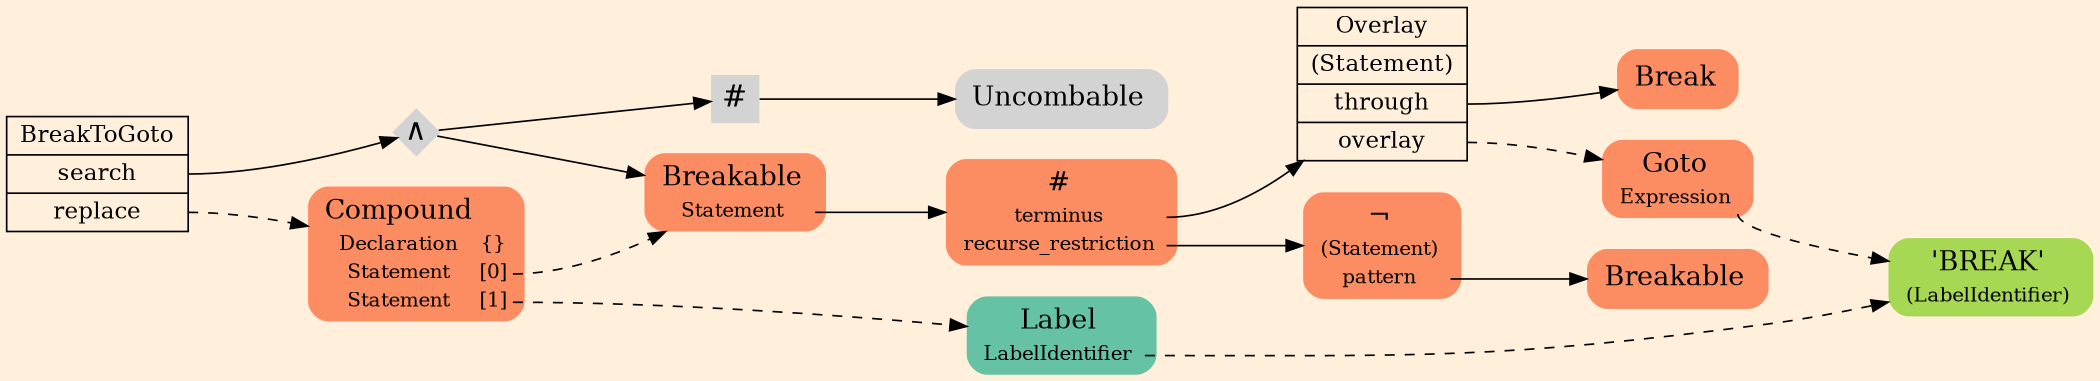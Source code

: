 digraph Inferno {
graph [
rankdir = "LR"
ranksep = 1.0
size = "14,20"
bgcolor = antiquewhite1
];
node [
];
"/CR#P34-0" [
shape = "record"
fillcolor = "transparent"
label = "<fixed> BreakToGoto | <port0> search | <port1> replace"
style = "filled"
fontsize = "14"
fillcolor = antiquewhite1
];
"/#B-2-606" [
shape = "diamond"
label = <∧>
style = "filled"
fontsize = "18"
penwidth = 0.0
fixedsize = true
width = 0.4
height = 0.4
];
"/#B-2-596" [
shape = "plaintext"
fillcolor = "/set28/2"
label = <<TABLE BORDER="0" CELLBORDER="0" CELLSPACING="0">
 <TR>
  <TD><FONT POINT-SIZE="16.0">Breakable</FONT></TD>
  <TD></TD>
 </TR>
 <TR>
  <TD>Statement</TD>
  <TD PORT="port0"></TD>
 </TR>
</TABLE>>
style = "rounded,filled"
fontsize = "12"
];
"/#B-2-598" [
shape = "plaintext"
fillcolor = "/set28/2"
label = <<TABLE BORDER="0" CELLBORDER="0" CELLSPACING="0">
 <TR>
  <TD><FONT POINT-SIZE="16.0">#</FONT></TD>
  <TD></TD>
 </TR>
 <TR>
  <TD>terminus</TD>
  <TD PORT="port0"></TD>
 </TR>
 <TR>
  <TD>recurse_restriction</TD>
  <TD PORT="port1"></TD>
 </TR>
</TABLE>>
style = "rounded,filled"
fontsize = "12"
];
"/#B-2-599" [
shape = "record"
fillcolor = "/set28/2"
label = "<fixed> Overlay | <port0> (Statement) | <port1> through | <port2> overlay"
style = "filled"
fontsize = "14"
fillcolor = antiquewhite1
];
"/#B-2-601" [
shape = "plaintext"
fillcolor = "/set28/2"
label = <<TABLE BORDER="0" CELLBORDER="0" CELLSPACING="0">
 <TR>
  <TD><FONT POINT-SIZE="16.0">Break</FONT></TD>
  <TD></TD>
 </TR>
</TABLE>>
style = "rounded,filled"
fontsize = "12"
];
"/#B-2-602" [
shape = "plaintext"
fillcolor = "/set28/2"
label = <<TABLE BORDER="0" CELLBORDER="0" CELLSPACING="0">
 <TR>
  <TD><FONT POINT-SIZE="16.0">Goto</FONT></TD>
  <TD></TD>
 </TR>
 <TR>
  <TD>Expression</TD>
  <TD PORT="port0"></TD>
 </TR>
</TABLE>>
style = "rounded,filled"
fontsize = "12"
];
"/#B-2-603" [
shape = "plaintext"
fillcolor = "/set28/5"
label = <<TABLE BORDER="0" CELLBORDER="0" CELLSPACING="0">
 <TR>
  <TD><FONT POINT-SIZE="16.0">'BREAK'</FONT></TD>
  <TD></TD>
 </TR>
 <TR>
  <TD>(LabelIdentifier)</TD>
  <TD PORT="port0"></TD>
 </TR>
</TABLE>>
style = "rounded,filled"
fontsize = "12"
];
"/#B-2-600" [
shape = "plaintext"
fillcolor = "/set28/2"
label = <<TABLE BORDER="0" CELLBORDER="0" CELLSPACING="0">
 <TR>
  <TD><FONT POINT-SIZE="16.0">¬</FONT></TD>
  <TD></TD>
 </TR>
 <TR>
  <TD>(Statement)</TD>
  <TD PORT="port0"></TD>
 </TR>
 <TR>
  <TD>pattern</TD>
  <TD PORT="port1"></TD>
 </TR>
</TABLE>>
style = "rounded,filled"
fontsize = "12"
];
"/#B-2-597" [
shape = "plaintext"
fillcolor = "/set28/2"
label = <<TABLE BORDER="0" CELLBORDER="0" CELLSPACING="0">
 <TR>
  <TD><FONT POINT-SIZE="16.0">Breakable</FONT></TD>
  <TD></TD>
 </TR>
</TABLE>>
style = "rounded,filled"
fontsize = "12"
];
"/#B-4-1" [
shape = "square"
label = <#>
style = "filled"
fontsize = "18"
penwidth = 0.0
fixedsize = true
width = 0.4
height = 0.4
];
"/#B-2-607" [
shape = "plaintext"
label = <<TABLE BORDER="0" CELLBORDER="0" CELLSPACING="0">
 <TR>
  <TD><FONT POINT-SIZE="16.0">Uncombable</FONT></TD>
  <TD></TD>
 </TR>
</TABLE>>
style = "rounded,filled"
fontsize = "12"
];
"/#B-2-605" [
shape = "plaintext"
fillcolor = "/set28/2"
label = <<TABLE BORDER="0" CELLBORDER="0" CELLSPACING="0">
 <TR>
  <TD><FONT POINT-SIZE="16.0">Compound</FONT></TD>
  <TD></TD>
 </TR>
 <TR>
  <TD>Declaration</TD>
  <TD PORT="port0">{}</TD>
 </TR>
 <TR>
  <TD>Statement</TD>
  <TD PORT="port1">[0]</TD>
 </TR>
 <TR>
  <TD>Statement</TD>
  <TD PORT="port2">[1]</TD>
 </TR>
</TABLE>>
style = "rounded,filled"
fontsize = "12"
];
"/#B-2-604" [
shape = "plaintext"
fillcolor = "/set28/1"
label = <<TABLE BORDER="0" CELLBORDER="0" CELLSPACING="0">
 <TR>
  <TD><FONT POINT-SIZE="16.0">Label</FONT></TD>
  <TD></TD>
 </TR>
 <TR>
  <TD>LabelIdentifier</TD>
  <TD PORT="port0"></TD>
 </TR>
</TABLE>>
style = "rounded,filled"
fontsize = "12"
];
"/CR#P34-0":port0 -> "/#B-2-606" [style="solid"
];
"/CR#P34-0":port1 -> "/#B-2-605" [style="dashed"
];
"/#B-2-606" -> "/#B-2-596" [style="solid"
];
"/#B-2-606" -> "/#B-4-1" [style="solid"
];
"/#B-2-596":port0 -> "/#B-2-598" [style="solid"
];
"/#B-2-598":port0 -> "/#B-2-599" [style="solid"
];
"/#B-2-598":port1 -> "/#B-2-600" [style="solid"
];
"/#B-2-599":port1 -> "/#B-2-601" [style="solid"
];
"/#B-2-599":port2 -> "/#B-2-602" [style="dashed"
];
"/#B-2-602":port0 -> "/#B-2-603" [style="dashed"
];
"/#B-2-600":port1 -> "/#B-2-597" [style="solid"
];
"/#B-4-1" -> "/#B-2-607" [style="solid"
];
"/#B-2-605":port1 -> "/#B-2-596" [style="dashed"
];
"/#B-2-605":port2 -> "/#B-2-604" [style="dashed"
];
"/#B-2-604":port0 -> "/#B-2-603" [style="dashed"
];
}
